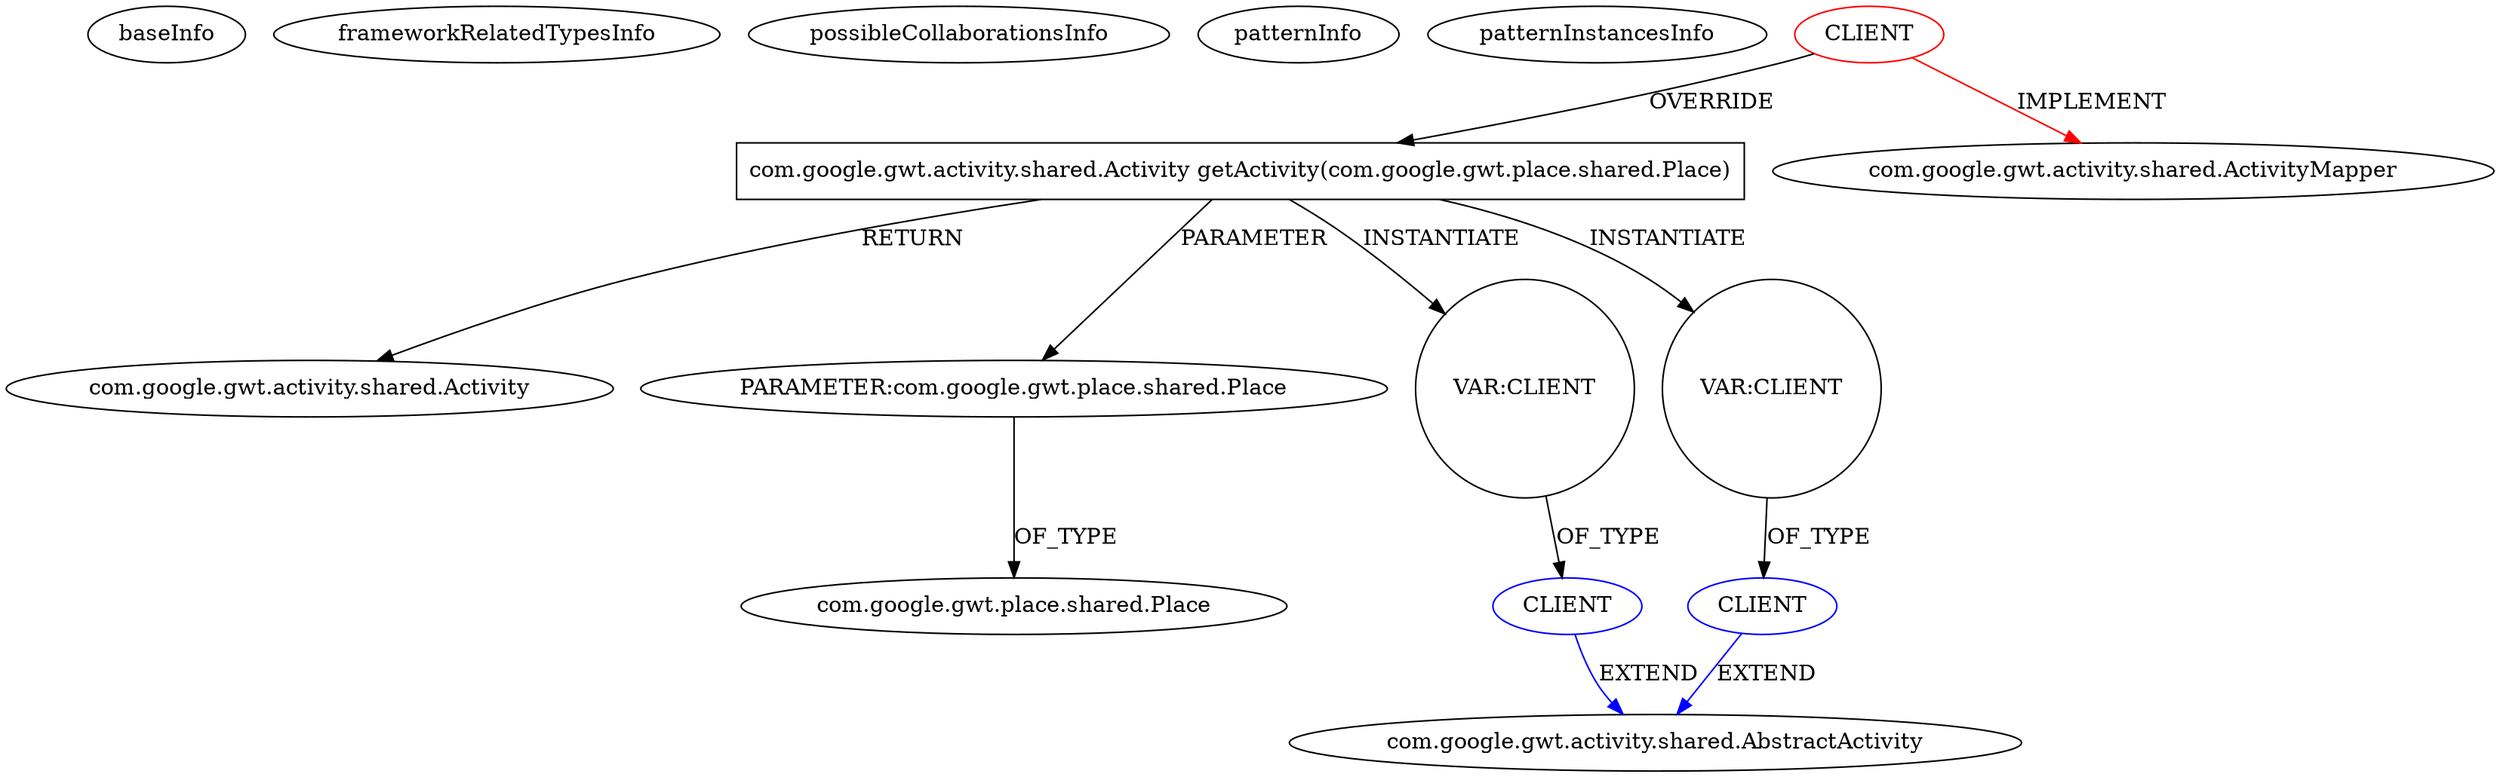 digraph {
baseInfo[graphId=1234,category="pattern",isAnonymous=false,possibleRelation=true]
frameworkRelatedTypesInfo[0="com.google.gwt.activity.shared.ActivityMapper"]
possibleCollaborationsInfo[0="1234~INSTANTIATION-OVERRIDING_METHOD_DECLARATION-~com.google.gwt.activity.shared.ActivityMapper ~com.google.gwt.activity.shared.AbstractActivity ~false~false",1="1234~INSTANTIATION-OVERRIDING_METHOD_DECLARATION-~com.google.gwt.activity.shared.ActivityMapper ~com.google.gwt.activity.shared.AbstractActivity ~false~false"]
patternInfo[frequency=2.0,patternRootClient=0]
patternInstancesInfo[0="carlos-aguayo-html5gwthistory~/carlos-aguayo-html5gwthistory/html5gwthistory-master/src/com/dreamskiale/client/AppActivityMapper.java~AppActivityMapper~1021",1="mcasperson-Automation-Portal-UI~/mcasperson-Automation-Portal-UI/Automation-Portal-UI-master/src/com/redhat/automationportalui/client/AutomationPortalUIAppActivityMapper.java~AutomationPortalUIAppActivityMapper~3711"]
3[label="com.google.gwt.activity.shared.Activity",vertexType="FRAMEWORK_INTERFACE_TYPE",isFrameworkType=false]
2[label="com.google.gwt.activity.shared.Activity getActivity(com.google.gwt.place.shared.Place)",vertexType="OVERRIDING_METHOD_DECLARATION",isFrameworkType=false,shape=box]
4[label="PARAMETER:com.google.gwt.place.shared.Place",vertexType="PARAMETER_DECLARATION",isFrameworkType=false]
0[label="CLIENT",vertexType="ROOT_CLIENT_CLASS_DECLARATION",isFrameworkType=false,color=red]
5[label="com.google.gwt.place.shared.Place",vertexType="FRAMEWORK_CLASS_TYPE",isFrameworkType=false]
11[label="VAR:CLIENT",vertexType="VARIABLE_EXPRESION",isFrameworkType=false,shape=circle]
7[label="VAR:CLIENT",vertexType="VARIABLE_EXPRESION",isFrameworkType=false,shape=circle]
1[label="com.google.gwt.activity.shared.ActivityMapper",vertexType="FRAMEWORK_INTERFACE_TYPE",isFrameworkType=false]
12[label="CLIENT",vertexType="REFERENCE_CLIENT_CLASS_DECLARATION",isFrameworkType=false,color=blue]
9[label="com.google.gwt.activity.shared.AbstractActivity",vertexType="FRAMEWORK_CLASS_TYPE",isFrameworkType=false]
8[label="CLIENT",vertexType="REFERENCE_CLIENT_CLASS_DECLARATION",isFrameworkType=false,color=blue]
2->3[label="RETURN"]
4->5[label="OF_TYPE"]
11->12[label="OF_TYPE"]
2->7[label="INSTANTIATE"]
12->9[label="EXTEND",color=blue]
2->11[label="INSTANTIATE"]
7->8[label="OF_TYPE"]
0->1[label="IMPLEMENT",color=red]
2->4[label="PARAMETER"]
8->9[label="EXTEND",color=blue]
0->2[label="OVERRIDE"]
}
